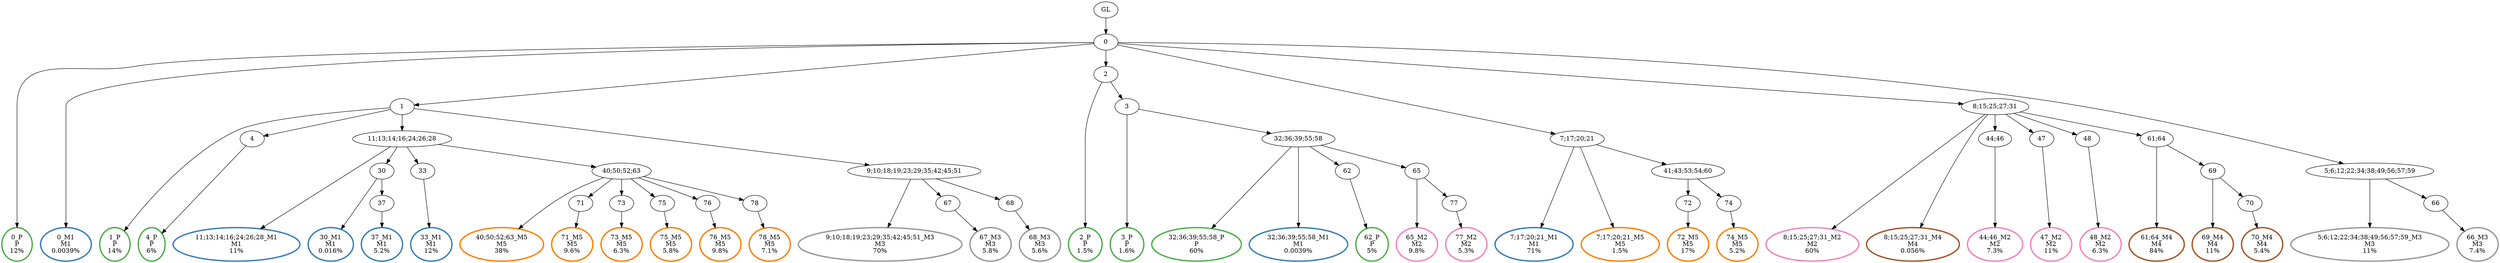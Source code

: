 digraph T {
	{
		rank=same
		71 [penwidth=3,colorscheme=set19,color=3,label="0_P\nP\n12%"]
		69 [penwidth=3,colorscheme=set19,color=3,label="1_P\nP\n14%"]
		67 [penwidth=3,colorscheme=set19,color=3,label="4_P\nP\n6%"]
		65 [penwidth=3,colorscheme=set19,color=3,label="2_P\nP\n1.5%"]
		63 [penwidth=3,colorscheme=set19,color=3,label="3_P\nP\n1.6%"]
		61 [penwidth=3,colorscheme=set19,color=3,label="32;36;39;55;58_P\nP\n60%"]
		59 [penwidth=3,colorscheme=set19,color=3,label="62_P\nP\n5%"]
		58 [penwidth=3,colorscheme=set19,color=2,label="0_M1\nM1\n0.0039%"]
		56 [penwidth=3,colorscheme=set19,color=2,label="11;13;14;16;24;26;28_M1\nM1\n11%"]
		54 [penwidth=3,colorscheme=set19,color=2,label="30_M1\nM1\n0.016%"]
		52 [penwidth=3,colorscheme=set19,color=2,label="37_M1\nM1\n5.2%"]
		50 [penwidth=3,colorscheme=set19,color=2,label="33_M1\nM1\n12%"]
		49 [penwidth=3,colorscheme=set19,color=2,label="32;36;39;55;58_M1\nM1\n0.0039%"]
		47 [penwidth=3,colorscheme=set19,color=2,label="7;17;20;21_M1\nM1\n71%"]
		45 [penwidth=3,colorscheme=set19,color=8,label="65_M2\nM2\n9.8%"]
		43 [penwidth=3,colorscheme=set19,color=8,label="77_M2\nM2\n5.3%"]
		41 [penwidth=3,colorscheme=set19,color=8,label="8;15;25;27;31_M2\nM2\n60%"]
		39 [penwidth=3,colorscheme=set19,color=8,label="44;46_M2\nM2\n7.3%"]
		37 [penwidth=3,colorscheme=set19,color=8,label="47_M2\nM2\n11%"]
		35 [penwidth=3,colorscheme=set19,color=8,label="48_M2\nM2\n6.3%"]
		33 [penwidth=3,colorscheme=set19,color=9,label="9;10;18;19;23;29;35;42;45;51_M3\nM3\n70%"]
		31 [penwidth=3,colorscheme=set19,color=9,label="67_M3\nM3\n5.8%"]
		29 [penwidth=3,colorscheme=set19,color=9,label="68_M3\nM3\n5.6%"]
		27 [penwidth=3,colorscheme=set19,color=9,label="5;6;12;22;34;38;49;56;57;59_M3\nM3\n11%"]
		25 [penwidth=3,colorscheme=set19,color=9,label="66_M3\nM3\n7.4%"]
		24 [penwidth=3,colorscheme=set19,color=7,label="8;15;25;27;31_M4\nM4\n0.056%"]
		22 [penwidth=3,colorscheme=set19,color=7,label="61;64_M4\nM4\n84%"]
		20 [penwidth=3,colorscheme=set19,color=7,label="69_M4\nM4\n11%"]
		18 [penwidth=3,colorscheme=set19,color=7,label="70_M4\nM4\n5.4%"]
		16 [penwidth=3,colorscheme=set19,color=5,label="40;50;52;63_M5\nM5\n38%"]
		14 [penwidth=3,colorscheme=set19,color=5,label="71_M5\nM5\n9.6%"]
		12 [penwidth=3,colorscheme=set19,color=5,label="73_M5\nM5\n6.3%"]
		10 [penwidth=3,colorscheme=set19,color=5,label="75_M5\nM5\n5.8%"]
		8 [penwidth=3,colorscheme=set19,color=5,label="76_M5\nM5\n9.8%"]
		6 [penwidth=3,colorscheme=set19,color=5,label="78_M5\nM5\n7.1%"]
		5 [penwidth=3,colorscheme=set19,color=5,label="7;17;20;21_M5\nM5\n1.5%"]
		2 [penwidth=3,colorscheme=set19,color=5,label="72_M5\nM5\n17%"]
		0 [penwidth=3,colorscheme=set19,color=5,label="74_M5\nM5\n5.2%"]
	}
	73 [label="GL"]
	72 [label="0"]
	70 [label="1"]
	68 [label="4"]
	66 [label="2"]
	64 [label="3"]
	62 [label="32;36;39;55;58"]
	60 [label="62"]
	57 [label="11;13;14;16;24;26;28"]
	55 [label="30"]
	53 [label="37"]
	51 [label="33"]
	48 [label="7;17;20;21"]
	46 [label="65"]
	44 [label="77"]
	42 [label="8;15;25;27;31"]
	40 [label="44;46"]
	38 [label="47"]
	36 [label="48"]
	34 [label="9;10;18;19;23;29;35;42;45;51"]
	32 [label="67"]
	30 [label="68"]
	28 [label="5;6;12;22;34;38;49;56;57;59"]
	26 [label="66"]
	23 [label="61;64"]
	21 [label="69"]
	19 [label="70"]
	17 [label="40;50;52;63"]
	15 [label="71"]
	13 [label="73"]
	11 [label="75"]
	9 [label="76"]
	7 [label="78"]
	4 [label="41;43;53;54;60"]
	3 [label="72"]
	1 [label="74"]
	73 -> 72
	72 -> 71
	72 -> 70
	72 -> 66
	72 -> 58
	72 -> 48
	72 -> 42
	72 -> 28
	70 -> 69
	70 -> 68
	70 -> 57
	70 -> 34
	68 -> 67
	66 -> 65
	66 -> 64
	64 -> 63
	64 -> 62
	62 -> 61
	62 -> 60
	62 -> 49
	62 -> 46
	60 -> 59
	57 -> 56
	57 -> 55
	57 -> 51
	57 -> 17
	55 -> 54
	55 -> 53
	53 -> 52
	51 -> 50
	48 -> 47
	48 -> 5
	48 -> 4
	46 -> 45
	46 -> 44
	44 -> 43
	42 -> 41
	42 -> 40
	42 -> 38
	42 -> 36
	42 -> 24
	42 -> 23
	40 -> 39
	38 -> 37
	36 -> 35
	34 -> 33
	34 -> 32
	34 -> 30
	32 -> 31
	30 -> 29
	28 -> 27
	28 -> 26
	26 -> 25
	23 -> 22
	23 -> 21
	21 -> 20
	21 -> 19
	19 -> 18
	17 -> 16
	17 -> 15
	17 -> 13
	17 -> 11
	17 -> 9
	17 -> 7
	15 -> 14
	13 -> 12
	11 -> 10
	9 -> 8
	7 -> 6
	4 -> 3
	4 -> 1
	3 -> 2
	1 -> 0
}
